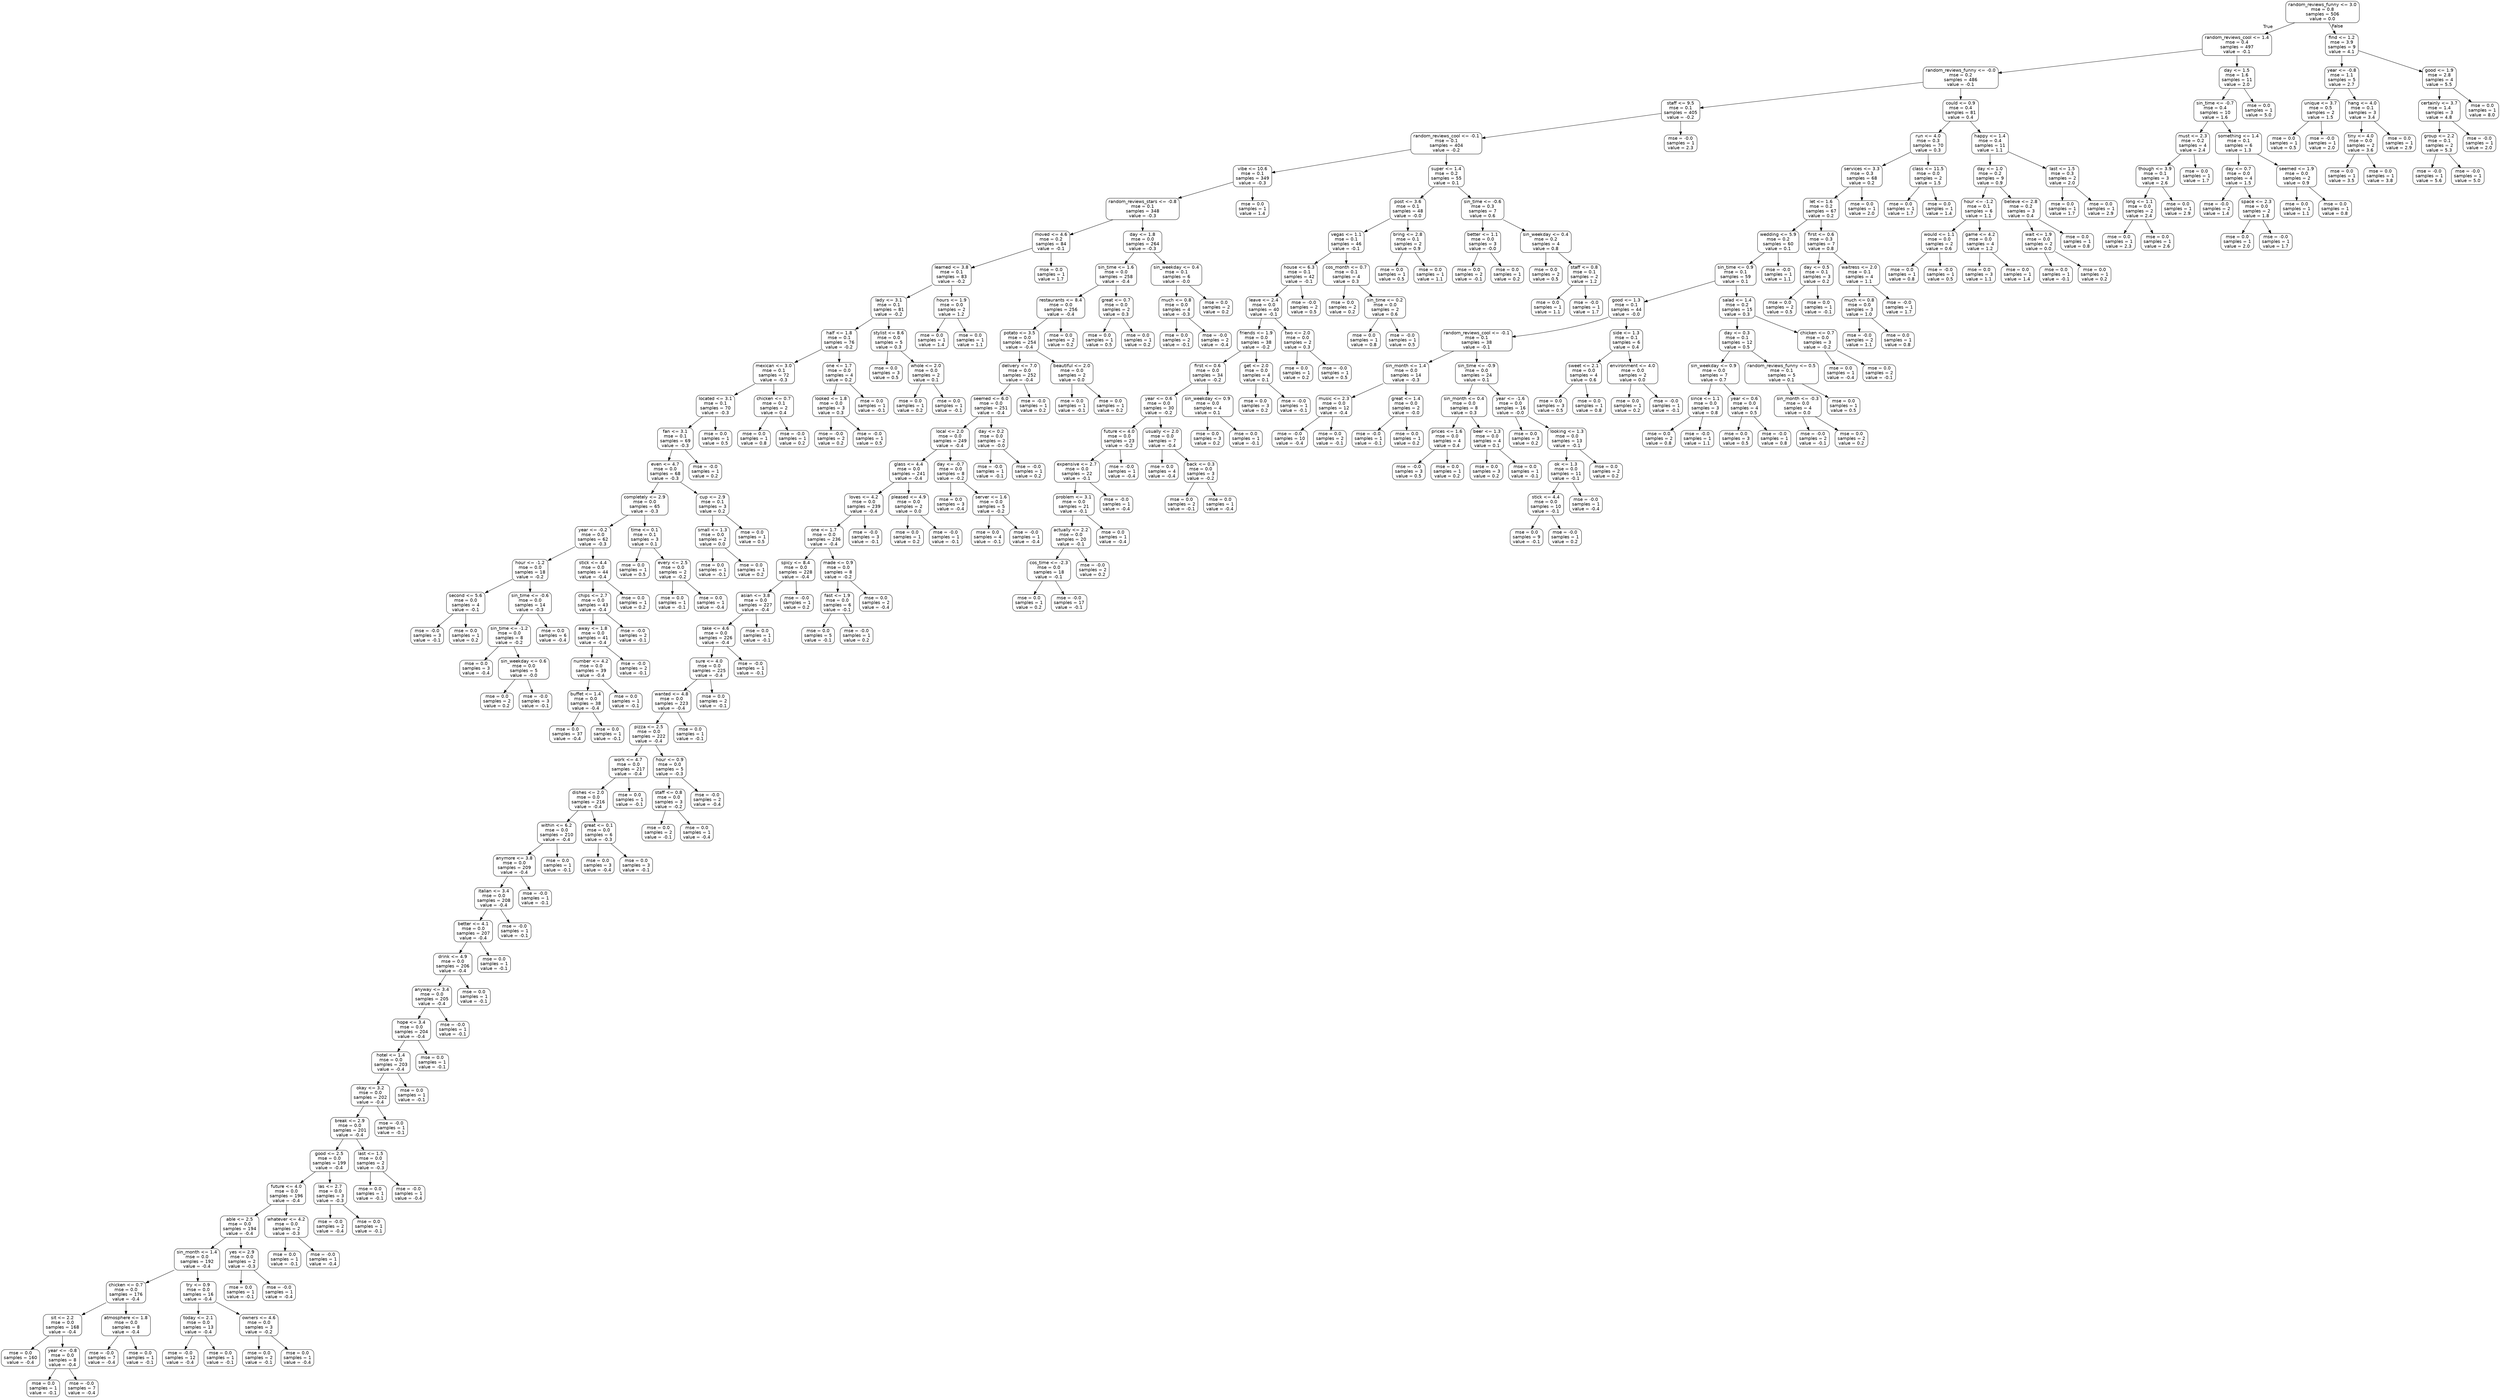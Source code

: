 digraph Tree {
node [shape=box, style="rounded", color="black", fontname=helvetica] ;
edge [fontname=helvetica] ;
0 [label="random_reviews_funny <= 3.0\nmse = 0.8\nsamples = 506\nvalue = 0.0"] ;
1 [label="random_reviews_cool <= 1.4\nmse = 0.4\nsamples = 497\nvalue = -0.1"] ;
0 -> 1 [labeldistance=2.5, labelangle=45, headlabel="True"] ;
2 [label="random_reviews_funny <= -0.0\nmse = 0.2\nsamples = 486\nvalue = -0.1"] ;
1 -> 2 ;
3 [label="staff <= 9.5\nmse = 0.1\nsamples = 405\nvalue = -0.2"] ;
2 -> 3 ;
4 [label="random_reviews_cool <= -0.1\nmse = 0.1\nsamples = 404\nvalue = -0.2"] ;
3 -> 4 ;
5 [label="vibe <= 10.6\nmse = 0.1\nsamples = 349\nvalue = -0.3"] ;
4 -> 5 ;
6 [label="random_reviews_stars <= -0.8\nmse = 0.1\nsamples = 348\nvalue = -0.3"] ;
5 -> 6 ;
7 [label="moved <= 4.6\nmse = 0.2\nsamples = 84\nvalue = -0.1"] ;
6 -> 7 ;
8 [label="learned <= 3.8\nmse = 0.1\nsamples = 83\nvalue = -0.2"] ;
7 -> 8 ;
9 [label="lady <= 3.1\nmse = 0.1\nsamples = 81\nvalue = -0.2"] ;
8 -> 9 ;
10 [label="half <= 1.8\nmse = 0.1\nsamples = 76\nvalue = -0.2"] ;
9 -> 10 ;
11 [label="mexican <= 3.0\nmse = 0.1\nsamples = 72\nvalue = -0.3"] ;
10 -> 11 ;
12 [label="located <= 3.1\nmse = 0.1\nsamples = 70\nvalue = -0.3"] ;
11 -> 12 ;
13 [label="fan <= 3.1\nmse = 0.1\nsamples = 69\nvalue = -0.3"] ;
12 -> 13 ;
14 [label="even <= 4.7\nmse = 0.0\nsamples = 68\nvalue = -0.3"] ;
13 -> 14 ;
15 [label="completely <= 2.9\nmse = 0.0\nsamples = 65\nvalue = -0.3"] ;
14 -> 15 ;
16 [label="year <= -0.2\nmse = 0.0\nsamples = 62\nvalue = -0.3"] ;
15 -> 16 ;
17 [label="hour <= -1.2\nmse = 0.0\nsamples = 18\nvalue = -0.2"] ;
16 -> 17 ;
18 [label="second <= 5.6\nmse = 0.0\nsamples = 4\nvalue = -0.1"] ;
17 -> 18 ;
19 [label="mse = -0.0\nsamples = 3\nvalue = -0.1"] ;
18 -> 19 ;
20 [label="mse = 0.0\nsamples = 1\nvalue = 0.2"] ;
18 -> 20 ;
21 [label="sin_time <= -0.6\nmse = 0.0\nsamples = 14\nvalue = -0.3"] ;
17 -> 21 ;
22 [label="sin_time <= -1.2\nmse = 0.0\nsamples = 8\nvalue = -0.2"] ;
21 -> 22 ;
23 [label="mse = 0.0\nsamples = 3\nvalue = -0.4"] ;
22 -> 23 ;
24 [label="sin_weekday <= 0.6\nmse = 0.0\nsamples = 5\nvalue = -0.0"] ;
22 -> 24 ;
25 [label="mse = 0.0\nsamples = 2\nvalue = 0.2"] ;
24 -> 25 ;
26 [label="mse = -0.0\nsamples = 3\nvalue = -0.1"] ;
24 -> 26 ;
27 [label="mse = 0.0\nsamples = 6\nvalue = -0.4"] ;
21 -> 27 ;
28 [label="stick <= 4.4\nmse = 0.0\nsamples = 44\nvalue = -0.4"] ;
16 -> 28 ;
29 [label="chips <= 2.7\nmse = 0.0\nsamples = 43\nvalue = -0.4"] ;
28 -> 29 ;
30 [label="away <= 1.8\nmse = 0.0\nsamples = 41\nvalue = -0.4"] ;
29 -> 30 ;
31 [label="number <= 4.2\nmse = 0.0\nsamples = 39\nvalue = -0.4"] ;
30 -> 31 ;
32 [label="buffet <= 1.4\nmse = 0.0\nsamples = 38\nvalue = -0.4"] ;
31 -> 32 ;
33 [label="mse = 0.0\nsamples = 37\nvalue = -0.4"] ;
32 -> 33 ;
34 [label="mse = 0.0\nsamples = 1\nvalue = -0.1"] ;
32 -> 34 ;
35 [label="mse = 0.0\nsamples = 1\nvalue = -0.1"] ;
31 -> 35 ;
36 [label="mse = -0.0\nsamples = 2\nvalue = -0.1"] ;
30 -> 36 ;
37 [label="mse = -0.0\nsamples = 2\nvalue = -0.1"] ;
29 -> 37 ;
38 [label="mse = 0.0\nsamples = 1\nvalue = 0.2"] ;
28 -> 38 ;
39 [label="time <= 0.1\nmse = 0.1\nsamples = 3\nvalue = 0.1"] ;
15 -> 39 ;
40 [label="mse = 0.0\nsamples = 1\nvalue = 0.5"] ;
39 -> 40 ;
41 [label="every <= 2.5\nmse = 0.0\nsamples = 2\nvalue = -0.2"] ;
39 -> 41 ;
42 [label="mse = 0.0\nsamples = 1\nvalue = -0.1"] ;
41 -> 42 ;
43 [label="mse = 0.0\nsamples = 1\nvalue = -0.4"] ;
41 -> 43 ;
44 [label="cup <= 2.9\nmse = 0.1\nsamples = 3\nvalue = 0.2"] ;
14 -> 44 ;
45 [label="small <= 1.3\nmse = 0.0\nsamples = 2\nvalue = 0.0"] ;
44 -> 45 ;
46 [label="mse = 0.0\nsamples = 1\nvalue = -0.1"] ;
45 -> 46 ;
47 [label="mse = 0.0\nsamples = 1\nvalue = 0.2"] ;
45 -> 47 ;
48 [label="mse = 0.0\nsamples = 1\nvalue = 0.5"] ;
44 -> 48 ;
49 [label="mse = -0.0\nsamples = 1\nvalue = 0.2"] ;
13 -> 49 ;
50 [label="mse = 0.0\nsamples = 1\nvalue = 0.5"] ;
12 -> 50 ;
51 [label="chicken <= 0.7\nmse = 0.1\nsamples = 2\nvalue = 0.4"] ;
11 -> 51 ;
52 [label="mse = 0.0\nsamples = 1\nvalue = 0.8"] ;
51 -> 52 ;
53 [label="mse = -0.0\nsamples = 1\nvalue = 0.2"] ;
51 -> 53 ;
54 [label="one <= 1.7\nmse = 0.0\nsamples = 4\nvalue = 0.2"] ;
10 -> 54 ;
55 [label="looked <= 1.8\nmse = 0.0\nsamples = 3\nvalue = 0.3"] ;
54 -> 55 ;
56 [label="mse = -0.0\nsamples = 2\nvalue = 0.2"] ;
55 -> 56 ;
57 [label="mse = -0.0\nsamples = 1\nvalue = 0.5"] ;
55 -> 57 ;
58 [label="mse = 0.0\nsamples = 1\nvalue = -0.1"] ;
54 -> 58 ;
59 [label="stylist <= 8.6\nmse = 0.0\nsamples = 5\nvalue = 0.3"] ;
9 -> 59 ;
60 [label="mse = 0.0\nsamples = 3\nvalue = 0.5"] ;
59 -> 60 ;
61 [label="whole <= 2.0\nmse = 0.0\nsamples = 2\nvalue = 0.1"] ;
59 -> 61 ;
62 [label="mse = 0.0\nsamples = 1\nvalue = 0.2"] ;
61 -> 62 ;
63 [label="mse = 0.0\nsamples = 1\nvalue = -0.1"] ;
61 -> 63 ;
64 [label="hours <= 1.9\nmse = 0.0\nsamples = 2\nvalue = 1.2"] ;
8 -> 64 ;
65 [label="mse = 0.0\nsamples = 1\nvalue = 1.4"] ;
64 -> 65 ;
66 [label="mse = 0.0\nsamples = 1\nvalue = 1.1"] ;
64 -> 66 ;
67 [label="mse = 0.0\nsamples = 1\nvalue = 1.7"] ;
7 -> 67 ;
68 [label="day <= 1.8\nmse = 0.0\nsamples = 264\nvalue = -0.3"] ;
6 -> 68 ;
69 [label="sin_time <= 1.6\nmse = 0.0\nsamples = 258\nvalue = -0.4"] ;
68 -> 69 ;
70 [label="restaurants <= 8.4\nmse = 0.0\nsamples = 256\nvalue = -0.4"] ;
69 -> 70 ;
71 [label="potato <= 3.5\nmse = 0.0\nsamples = 254\nvalue = -0.4"] ;
70 -> 71 ;
72 [label="delivery <= 7.0\nmse = 0.0\nsamples = 252\nvalue = -0.4"] ;
71 -> 72 ;
73 [label="seemed <= 6.0\nmse = 0.0\nsamples = 251\nvalue = -0.4"] ;
72 -> 73 ;
74 [label="local <= 2.0\nmse = 0.0\nsamples = 249\nvalue = -0.4"] ;
73 -> 74 ;
75 [label="glass <= 4.4\nmse = 0.0\nsamples = 241\nvalue = -0.4"] ;
74 -> 75 ;
76 [label="loves <= 4.2\nmse = 0.0\nsamples = 239\nvalue = -0.4"] ;
75 -> 76 ;
77 [label="one <= 1.7\nmse = 0.0\nsamples = 236\nvalue = -0.4"] ;
76 -> 77 ;
78 [label="spicy <= 8.4\nmse = 0.0\nsamples = 228\nvalue = -0.4"] ;
77 -> 78 ;
79 [label="asian <= 3.8\nmse = 0.0\nsamples = 227\nvalue = -0.4"] ;
78 -> 79 ;
80 [label="take <= 4.6\nmse = 0.0\nsamples = 226\nvalue = -0.4"] ;
79 -> 80 ;
81 [label="sure <= 4.0\nmse = 0.0\nsamples = 225\nvalue = -0.4"] ;
80 -> 81 ;
82 [label="wanted <= 4.8\nmse = 0.0\nsamples = 223\nvalue = -0.4"] ;
81 -> 82 ;
83 [label="pizza <= 2.5\nmse = 0.0\nsamples = 222\nvalue = -0.4"] ;
82 -> 83 ;
84 [label="work <= 4.7\nmse = 0.0\nsamples = 217\nvalue = -0.4"] ;
83 -> 84 ;
85 [label="dishes <= 2.0\nmse = 0.0\nsamples = 216\nvalue = -0.4"] ;
84 -> 85 ;
86 [label="within <= 6.2\nmse = 0.0\nsamples = 210\nvalue = -0.4"] ;
85 -> 86 ;
87 [label="anymore <= 3.8\nmse = 0.0\nsamples = 209\nvalue = -0.4"] ;
86 -> 87 ;
88 [label="italian <= 3.4\nmse = 0.0\nsamples = 208\nvalue = -0.4"] ;
87 -> 88 ;
89 [label="better <= 4.1\nmse = 0.0\nsamples = 207\nvalue = -0.4"] ;
88 -> 89 ;
90 [label="drink <= 4.9\nmse = 0.0\nsamples = 206\nvalue = -0.4"] ;
89 -> 90 ;
91 [label="anyway <= 3.4\nmse = 0.0\nsamples = 205\nvalue = -0.4"] ;
90 -> 91 ;
92 [label="hope <= 3.4\nmse = 0.0\nsamples = 204\nvalue = -0.4"] ;
91 -> 92 ;
93 [label="hotel <= 1.4\nmse = 0.0\nsamples = 203\nvalue = -0.4"] ;
92 -> 93 ;
94 [label="okay <= 3.2\nmse = 0.0\nsamples = 202\nvalue = -0.4"] ;
93 -> 94 ;
95 [label="break <= 2.9\nmse = 0.0\nsamples = 201\nvalue = -0.4"] ;
94 -> 95 ;
96 [label="good <= 2.5\nmse = 0.0\nsamples = 199\nvalue = -0.4"] ;
95 -> 96 ;
97 [label="future <= 4.0\nmse = 0.0\nsamples = 196\nvalue = -0.4"] ;
96 -> 97 ;
98 [label="able <= 2.5\nmse = 0.0\nsamples = 194\nvalue = -0.4"] ;
97 -> 98 ;
99 [label="sin_month <= 1.4\nmse = 0.0\nsamples = 192\nvalue = -0.4"] ;
98 -> 99 ;
100 [label="chicken <= 0.7\nmse = 0.0\nsamples = 176\nvalue = -0.4"] ;
99 -> 100 ;
101 [label="sit <= 2.2\nmse = 0.0\nsamples = 168\nvalue = -0.4"] ;
100 -> 101 ;
102 [label="mse = 0.0\nsamples = 160\nvalue = -0.4"] ;
101 -> 102 ;
103 [label="year <= -0.8\nmse = 0.0\nsamples = 8\nvalue = -0.4"] ;
101 -> 103 ;
104 [label="mse = 0.0\nsamples = 1\nvalue = -0.1"] ;
103 -> 104 ;
105 [label="mse = -0.0\nsamples = 7\nvalue = -0.4"] ;
103 -> 105 ;
106 [label="atmosphere <= 1.8\nmse = 0.0\nsamples = 8\nvalue = -0.4"] ;
100 -> 106 ;
107 [label="mse = -0.0\nsamples = 7\nvalue = -0.4"] ;
106 -> 107 ;
108 [label="mse = 0.0\nsamples = 1\nvalue = -0.1"] ;
106 -> 108 ;
109 [label="try <= 0.9\nmse = 0.0\nsamples = 16\nvalue = -0.4"] ;
99 -> 109 ;
110 [label="today <= 2.1\nmse = 0.0\nsamples = 13\nvalue = -0.4"] ;
109 -> 110 ;
111 [label="mse = -0.0\nsamples = 12\nvalue = -0.4"] ;
110 -> 111 ;
112 [label="mse = 0.0\nsamples = 1\nvalue = -0.1"] ;
110 -> 112 ;
113 [label="owners <= 4.6\nmse = 0.0\nsamples = 3\nvalue = -0.2"] ;
109 -> 113 ;
114 [label="mse = 0.0\nsamples = 2\nvalue = -0.1"] ;
113 -> 114 ;
115 [label="mse = 0.0\nsamples = 1\nvalue = -0.4"] ;
113 -> 115 ;
116 [label="yes <= 2.9\nmse = 0.0\nsamples = 2\nvalue = -0.3"] ;
98 -> 116 ;
117 [label="mse = 0.0\nsamples = 1\nvalue = -0.1"] ;
116 -> 117 ;
118 [label="mse = -0.0\nsamples = 1\nvalue = -0.4"] ;
116 -> 118 ;
119 [label="whatever <= 4.2\nmse = 0.0\nsamples = 2\nvalue = -0.3"] ;
97 -> 119 ;
120 [label="mse = 0.0\nsamples = 1\nvalue = -0.1"] ;
119 -> 120 ;
121 [label="mse = -0.0\nsamples = 1\nvalue = -0.4"] ;
119 -> 121 ;
122 [label="las <= 2.7\nmse = 0.0\nsamples = 3\nvalue = -0.3"] ;
96 -> 122 ;
123 [label="mse = -0.0\nsamples = 2\nvalue = -0.4"] ;
122 -> 123 ;
124 [label="mse = 0.0\nsamples = 1\nvalue = -0.1"] ;
122 -> 124 ;
125 [label="last <= 1.5\nmse = 0.0\nsamples = 2\nvalue = -0.3"] ;
95 -> 125 ;
126 [label="mse = 0.0\nsamples = 1\nvalue = -0.1"] ;
125 -> 126 ;
127 [label="mse = -0.0\nsamples = 1\nvalue = -0.4"] ;
125 -> 127 ;
128 [label="mse = -0.0\nsamples = 1\nvalue = -0.1"] ;
94 -> 128 ;
129 [label="mse = 0.0\nsamples = 1\nvalue = -0.1"] ;
93 -> 129 ;
130 [label="mse = 0.0\nsamples = 1\nvalue = -0.1"] ;
92 -> 130 ;
131 [label="mse = -0.0\nsamples = 1\nvalue = -0.1"] ;
91 -> 131 ;
132 [label="mse = 0.0\nsamples = 1\nvalue = -0.1"] ;
90 -> 132 ;
133 [label="mse = 0.0\nsamples = 1\nvalue = -0.1"] ;
89 -> 133 ;
134 [label="mse = -0.0\nsamples = 1\nvalue = -0.1"] ;
88 -> 134 ;
135 [label="mse = -0.0\nsamples = 1\nvalue = -0.1"] ;
87 -> 135 ;
136 [label="mse = 0.0\nsamples = 1\nvalue = -0.1"] ;
86 -> 136 ;
137 [label="great <= 0.1\nmse = 0.0\nsamples = 6\nvalue = -0.3"] ;
85 -> 137 ;
138 [label="mse = 0.0\nsamples = 3\nvalue = -0.4"] ;
137 -> 138 ;
139 [label="mse = 0.0\nsamples = 3\nvalue = -0.1"] ;
137 -> 139 ;
140 [label="mse = 0.0\nsamples = 1\nvalue = -0.1"] ;
84 -> 140 ;
141 [label="hour <= 0.9\nmse = 0.0\nsamples = 5\nvalue = -0.3"] ;
83 -> 141 ;
142 [label="staff <= 0.8\nmse = 0.0\nsamples = 3\nvalue = -0.2"] ;
141 -> 142 ;
143 [label="mse = 0.0\nsamples = 2\nvalue = -0.1"] ;
142 -> 143 ;
144 [label="mse = 0.0\nsamples = 1\nvalue = -0.4"] ;
142 -> 144 ;
145 [label="mse = -0.0\nsamples = 2\nvalue = -0.4"] ;
141 -> 145 ;
146 [label="mse = 0.0\nsamples = 1\nvalue = -0.1"] ;
82 -> 146 ;
147 [label="mse = 0.0\nsamples = 2\nvalue = -0.1"] ;
81 -> 147 ;
148 [label="mse = -0.0\nsamples = 1\nvalue = -0.1"] ;
80 -> 148 ;
149 [label="mse = 0.0\nsamples = 1\nvalue = -0.1"] ;
79 -> 149 ;
150 [label="mse = -0.0\nsamples = 1\nvalue = 0.2"] ;
78 -> 150 ;
151 [label="made <= 0.9\nmse = 0.0\nsamples = 8\nvalue = -0.2"] ;
77 -> 151 ;
152 [label="fast <= 1.9\nmse = 0.0\nsamples = 6\nvalue = -0.1"] ;
151 -> 152 ;
153 [label="mse = 0.0\nsamples = 5\nvalue = -0.1"] ;
152 -> 153 ;
154 [label="mse = -0.0\nsamples = 1\nvalue = 0.2"] ;
152 -> 154 ;
155 [label="mse = 0.0\nsamples = 2\nvalue = -0.4"] ;
151 -> 155 ;
156 [label="mse = -0.0\nsamples = 3\nvalue = -0.1"] ;
76 -> 156 ;
157 [label="pleased <= 4.9\nmse = 0.0\nsamples = 2\nvalue = 0.0"] ;
75 -> 157 ;
158 [label="mse = 0.0\nsamples = 1\nvalue = 0.2"] ;
157 -> 158 ;
159 [label="mse = -0.0\nsamples = 1\nvalue = -0.1"] ;
157 -> 159 ;
160 [label="day <= -0.7\nmse = 0.0\nsamples = 8\nvalue = -0.2"] ;
74 -> 160 ;
161 [label="mse = 0.0\nsamples = 3\nvalue = -0.4"] ;
160 -> 161 ;
162 [label="server <= 1.6\nmse = 0.0\nsamples = 5\nvalue = -0.2"] ;
160 -> 162 ;
163 [label="mse = 0.0\nsamples = 4\nvalue = -0.1"] ;
162 -> 163 ;
164 [label="mse = -0.0\nsamples = 1\nvalue = -0.4"] ;
162 -> 164 ;
165 [label="day <= 0.2\nmse = 0.0\nsamples = 2\nvalue = -0.0"] ;
73 -> 165 ;
166 [label="mse = -0.0\nsamples = 1\nvalue = -0.1"] ;
165 -> 166 ;
167 [label="mse = -0.0\nsamples = 1\nvalue = 0.2"] ;
165 -> 167 ;
168 [label="mse = -0.0\nsamples = 1\nvalue = 0.2"] ;
72 -> 168 ;
169 [label="beautiful <= 2.0\nmse = 0.0\nsamples = 2\nvalue = 0.0"] ;
71 -> 169 ;
170 [label="mse = 0.0\nsamples = 1\nvalue = -0.1"] ;
169 -> 170 ;
171 [label="mse = 0.0\nsamples = 1\nvalue = 0.2"] ;
169 -> 171 ;
172 [label="mse = 0.0\nsamples = 2\nvalue = 0.2"] ;
70 -> 172 ;
173 [label="great <= 0.7\nmse = 0.0\nsamples = 2\nvalue = 0.3"] ;
69 -> 173 ;
174 [label="mse = 0.0\nsamples = 1\nvalue = 0.5"] ;
173 -> 174 ;
175 [label="mse = 0.0\nsamples = 1\nvalue = 0.2"] ;
173 -> 175 ;
176 [label="sin_weekday <= 0.4\nmse = 0.1\nsamples = 6\nvalue = -0.0"] ;
68 -> 176 ;
177 [label="much <= 0.8\nmse = 0.0\nsamples = 4\nvalue = -0.3"] ;
176 -> 177 ;
178 [label="mse = 0.0\nsamples = 2\nvalue = -0.1"] ;
177 -> 178 ;
179 [label="mse = -0.0\nsamples = 2\nvalue = -0.4"] ;
177 -> 179 ;
180 [label="mse = 0.0\nsamples = 2\nvalue = 0.2"] ;
176 -> 180 ;
181 [label="mse = 0.0\nsamples = 1\nvalue = 1.4"] ;
5 -> 181 ;
182 [label="super <= 1.4\nmse = 0.2\nsamples = 55\nvalue = 0.1"] ;
4 -> 182 ;
183 [label="post <= 3.6\nmse = 0.1\nsamples = 48\nvalue = -0.0"] ;
182 -> 183 ;
184 [label="vegas <= 1.1\nmse = 0.1\nsamples = 46\nvalue = -0.1"] ;
183 -> 184 ;
185 [label="house <= 6.3\nmse = 0.1\nsamples = 42\nvalue = -0.1"] ;
184 -> 185 ;
186 [label="leave <= 2.4\nmse = 0.0\nsamples = 40\nvalue = -0.1"] ;
185 -> 186 ;
187 [label="friends <= 1.9\nmse = 0.0\nsamples = 38\nvalue = -0.2"] ;
186 -> 187 ;
188 [label="first <= 0.6\nmse = 0.0\nsamples = 34\nvalue = -0.2"] ;
187 -> 188 ;
189 [label="year <= 0.6\nmse = 0.0\nsamples = 30\nvalue = -0.2"] ;
188 -> 189 ;
190 [label="future <= 4.0\nmse = 0.0\nsamples = 23\nvalue = -0.2"] ;
189 -> 190 ;
191 [label="expensive <= 2.7\nmse = 0.0\nsamples = 22\nvalue = -0.1"] ;
190 -> 191 ;
192 [label="problem <= 3.1\nmse = 0.0\nsamples = 21\nvalue = -0.1"] ;
191 -> 192 ;
193 [label="actually <= 2.2\nmse = 0.0\nsamples = 20\nvalue = -0.1"] ;
192 -> 193 ;
194 [label="cos_time <= -2.3\nmse = 0.0\nsamples = 18\nvalue = -0.1"] ;
193 -> 194 ;
195 [label="mse = 0.0\nsamples = 1\nvalue = 0.2"] ;
194 -> 195 ;
196 [label="mse = -0.0\nsamples = 17\nvalue = -0.1"] ;
194 -> 196 ;
197 [label="mse = -0.0\nsamples = 2\nvalue = 0.2"] ;
193 -> 197 ;
198 [label="mse = 0.0\nsamples = 1\nvalue = -0.4"] ;
192 -> 198 ;
199 [label="mse = -0.0\nsamples = 1\nvalue = -0.4"] ;
191 -> 199 ;
200 [label="mse = -0.0\nsamples = 1\nvalue = -0.4"] ;
190 -> 200 ;
201 [label="usually <= 2.0\nmse = 0.0\nsamples = 7\nvalue = -0.4"] ;
189 -> 201 ;
202 [label="mse = 0.0\nsamples = 4\nvalue = -0.4"] ;
201 -> 202 ;
203 [label="back <= 0.3\nmse = 0.0\nsamples = 3\nvalue = -0.2"] ;
201 -> 203 ;
204 [label="mse = 0.0\nsamples = 2\nvalue = -0.1"] ;
203 -> 204 ;
205 [label="mse = 0.0\nsamples = 1\nvalue = -0.4"] ;
203 -> 205 ;
206 [label="sin_weekday <= 0.9\nmse = 0.0\nsamples = 4\nvalue = 0.1"] ;
188 -> 206 ;
207 [label="mse = 0.0\nsamples = 3\nvalue = 0.2"] ;
206 -> 207 ;
208 [label="mse = 0.0\nsamples = 1\nvalue = -0.1"] ;
206 -> 208 ;
209 [label="get <= 2.0\nmse = 0.0\nsamples = 4\nvalue = 0.1"] ;
187 -> 209 ;
210 [label="mse = 0.0\nsamples = 3\nvalue = 0.2"] ;
209 -> 210 ;
211 [label="mse = -0.0\nsamples = 1\nvalue = -0.1"] ;
209 -> 211 ;
212 [label="two <= 2.0\nmse = 0.0\nsamples = 2\nvalue = 0.3"] ;
186 -> 212 ;
213 [label="mse = 0.0\nsamples = 1\nvalue = 0.2"] ;
212 -> 213 ;
214 [label="mse = -0.0\nsamples = 1\nvalue = 0.5"] ;
212 -> 214 ;
215 [label="mse = -0.0\nsamples = 2\nvalue = 0.5"] ;
185 -> 215 ;
216 [label="cos_month <= 0.7\nmse = 0.1\nsamples = 4\nvalue = 0.3"] ;
184 -> 216 ;
217 [label="mse = 0.0\nsamples = 2\nvalue = 0.2"] ;
216 -> 217 ;
218 [label="sin_time <= 0.2\nmse = 0.0\nsamples = 2\nvalue = 0.6"] ;
216 -> 218 ;
219 [label="mse = 0.0\nsamples = 1\nvalue = 0.8"] ;
218 -> 219 ;
220 [label="mse = -0.0\nsamples = 1\nvalue = 0.5"] ;
218 -> 220 ;
221 [label="bring <= 2.8\nmse = 0.1\nsamples = 2\nvalue = 0.9"] ;
183 -> 221 ;
222 [label="mse = 0.0\nsamples = 1\nvalue = 0.5"] ;
221 -> 222 ;
223 [label="mse = 0.0\nsamples = 1\nvalue = 1.1"] ;
221 -> 223 ;
224 [label="sin_time <= -0.6\nmse = 0.3\nsamples = 7\nvalue = 0.6"] ;
182 -> 224 ;
225 [label="better <= 1.1\nmse = 0.0\nsamples = 3\nvalue = -0.0"] ;
224 -> 225 ;
226 [label="mse = 0.0\nsamples = 2\nvalue = -0.1"] ;
225 -> 226 ;
227 [label="mse = 0.0\nsamples = 1\nvalue = 0.2"] ;
225 -> 227 ;
228 [label="sin_weekday <= 0.4\nmse = 0.2\nsamples = 4\nvalue = 0.8"] ;
224 -> 228 ;
229 [label="mse = 0.0\nsamples = 2\nvalue = 0.5"] ;
228 -> 229 ;
230 [label="staff <= 0.8\nmse = 0.1\nsamples = 2\nvalue = 1.2"] ;
228 -> 230 ;
231 [label="mse = 0.0\nsamples = 1\nvalue = 1.1"] ;
230 -> 231 ;
232 [label="mse = -0.0\nsamples = 1\nvalue = 1.7"] ;
230 -> 232 ;
233 [label="mse = -0.0\nsamples = 1\nvalue = 2.3"] ;
3 -> 233 ;
234 [label="could <= 0.9\nmse = 0.4\nsamples = 81\nvalue = 0.4"] ;
2 -> 234 ;
235 [label="run <= 4.0\nmse = 0.3\nsamples = 70\nvalue = 0.3"] ;
234 -> 235 ;
236 [label="services <= 3.3\nmse = 0.3\nsamples = 68\nvalue = 0.2"] ;
235 -> 236 ;
237 [label="let <= 1.6\nmse = 0.2\nsamples = 67\nvalue = 0.2"] ;
236 -> 237 ;
238 [label="wedding <= 5.9\nmse = 0.2\nsamples = 60\nvalue = 0.1"] ;
237 -> 238 ;
239 [label="sin_time <= 0.9\nmse = 0.1\nsamples = 59\nvalue = 0.1"] ;
238 -> 239 ;
240 [label="good <= 1.3\nmse = 0.1\nsamples = 44\nvalue = -0.0"] ;
239 -> 240 ;
241 [label="random_reviews_cool <= -0.1\nmse = 0.1\nsamples = 38\nvalue = -0.1"] ;
240 -> 241 ;
242 [label="sin_month <= 1.4\nmse = 0.0\nsamples = 14\nvalue = -0.3"] ;
241 -> 242 ;
243 [label="music <= 2.3\nmse = 0.0\nsamples = 12\nvalue = -0.4"] ;
242 -> 243 ;
244 [label="mse = -0.0\nsamples = 10\nvalue = -0.4"] ;
243 -> 244 ;
245 [label="mse = 0.0\nsamples = 2\nvalue = -0.1"] ;
243 -> 245 ;
246 [label="great <= 1.4\nmse = 0.0\nsamples = 2\nvalue = -0.0"] ;
242 -> 246 ;
247 [label="mse = -0.0\nsamples = 1\nvalue = -0.1"] ;
246 -> 247 ;
248 [label="mse = 0.0\nsamples = 1\nvalue = 0.2"] ;
246 -> 248 ;
249 [label="sin_time <= -0.9\nmse = 0.0\nsamples = 24\nvalue = 0.1"] ;
241 -> 249 ;
250 [label="sin_month <= 0.4\nmse = 0.0\nsamples = 8\nvalue = 0.3"] ;
249 -> 250 ;
251 [label="prices <= 1.6\nmse = 0.0\nsamples = 4\nvalue = 0.4"] ;
250 -> 251 ;
252 [label="mse = -0.0\nsamples = 3\nvalue = 0.5"] ;
251 -> 252 ;
253 [label="mse = 0.0\nsamples = 1\nvalue = 0.2"] ;
251 -> 253 ;
254 [label="beer <= 1.3\nmse = 0.0\nsamples = 4\nvalue = 0.1"] ;
250 -> 254 ;
255 [label="mse = 0.0\nsamples = 3\nvalue = 0.2"] ;
254 -> 255 ;
256 [label="mse = 0.0\nsamples = 1\nvalue = -0.1"] ;
254 -> 256 ;
257 [label="year <= -1.6\nmse = 0.0\nsamples = 16\nvalue = -0.0"] ;
249 -> 257 ;
258 [label="mse = 0.0\nsamples = 3\nvalue = 0.2"] ;
257 -> 258 ;
259 [label="looking <= 1.3\nmse = 0.0\nsamples = 13\nvalue = -0.1"] ;
257 -> 259 ;
260 [label="ok <= 1.3\nmse = 0.0\nsamples = 11\nvalue = -0.1"] ;
259 -> 260 ;
261 [label="stick <= 4.4\nmse = 0.0\nsamples = 10\nvalue = -0.1"] ;
260 -> 261 ;
262 [label="mse = 0.0\nsamples = 9\nvalue = -0.1"] ;
261 -> 262 ;
263 [label="mse = -0.0\nsamples = 1\nvalue = 0.2"] ;
261 -> 263 ;
264 [label="mse = -0.0\nsamples = 1\nvalue = -0.4"] ;
260 -> 264 ;
265 [label="mse = 0.0\nsamples = 2\nvalue = 0.2"] ;
259 -> 265 ;
266 [label="side <= 1.3\nmse = 0.1\nsamples = 6\nvalue = 0.4"] ;
240 -> 266 ;
267 [label="sweet <= 2.1\nmse = 0.0\nsamples = 4\nvalue = 0.6"] ;
266 -> 267 ;
268 [label="mse = 0.0\nsamples = 3\nvalue = 0.5"] ;
267 -> 268 ;
269 [label="mse = 0.0\nsamples = 1\nvalue = 0.8"] ;
267 -> 269 ;
270 [label="environment <= 4.0\nmse = 0.0\nsamples = 2\nvalue = 0.0"] ;
266 -> 270 ;
271 [label="mse = 0.0\nsamples = 1\nvalue = 0.2"] ;
270 -> 271 ;
272 [label="mse = -0.0\nsamples = 1\nvalue = -0.1"] ;
270 -> 272 ;
273 [label="salad <= 1.4\nmse = 0.2\nsamples = 15\nvalue = 0.3"] ;
239 -> 273 ;
274 [label="day <= 0.3\nmse = 0.1\nsamples = 12\nvalue = 0.5"] ;
273 -> 274 ;
275 [label="sin_weekday <= 0.9\nmse = 0.0\nsamples = 7\nvalue = 0.7"] ;
274 -> 275 ;
276 [label="since <= 1.1\nmse = 0.0\nsamples = 3\nvalue = 0.8"] ;
275 -> 276 ;
277 [label="mse = 0.0\nsamples = 2\nvalue = 0.8"] ;
276 -> 277 ;
278 [label="mse = -0.0\nsamples = 1\nvalue = 1.1"] ;
276 -> 278 ;
279 [label="year <= 0.6\nmse = 0.0\nsamples = 4\nvalue = 0.5"] ;
275 -> 279 ;
280 [label="mse = 0.0\nsamples = 3\nvalue = 0.5"] ;
279 -> 280 ;
281 [label="mse = -0.0\nsamples = 1\nvalue = 0.8"] ;
279 -> 281 ;
282 [label="random_reviews_funny <= 0.5\nmse = 0.1\nsamples = 5\nvalue = 0.1"] ;
274 -> 282 ;
283 [label="sin_month <= -0.3\nmse = 0.0\nsamples = 4\nvalue = 0.0"] ;
282 -> 283 ;
284 [label="mse = -0.0\nsamples = 2\nvalue = -0.1"] ;
283 -> 284 ;
285 [label="mse = 0.0\nsamples = 2\nvalue = 0.2"] ;
283 -> 285 ;
286 [label="mse = 0.0\nsamples = 1\nvalue = 0.5"] ;
282 -> 286 ;
287 [label="chicken <= 0.7\nmse = 0.0\nsamples = 3\nvalue = -0.2"] ;
273 -> 287 ;
288 [label="mse = 0.0\nsamples = 1\nvalue = -0.4"] ;
287 -> 288 ;
289 [label="mse = 0.0\nsamples = 2\nvalue = -0.1"] ;
287 -> 289 ;
290 [label="mse = -0.0\nsamples = 1\nvalue = 1.1"] ;
238 -> 290 ;
291 [label="first <= 0.6\nmse = 0.3\nsamples = 7\nvalue = 0.8"] ;
237 -> 291 ;
292 [label="day <= 0.5\nmse = 0.1\nsamples = 3\nvalue = 0.2"] ;
291 -> 292 ;
293 [label="mse = 0.0\nsamples = 2\nvalue = 0.5"] ;
292 -> 293 ;
294 [label="mse = 0.0\nsamples = 1\nvalue = -0.1"] ;
292 -> 294 ;
295 [label="waitress <= 2.0\nmse = 0.1\nsamples = 4\nvalue = 1.1"] ;
291 -> 295 ;
296 [label="much <= 0.8\nmse = 0.0\nsamples = 3\nvalue = 1.0"] ;
295 -> 296 ;
297 [label="mse = -0.0\nsamples = 2\nvalue = 1.1"] ;
296 -> 297 ;
298 [label="mse = 0.0\nsamples = 1\nvalue = 0.8"] ;
296 -> 298 ;
299 [label="mse = -0.0\nsamples = 1\nvalue = 1.7"] ;
295 -> 299 ;
300 [label="mse = 0.0\nsamples = 1\nvalue = 2.0"] ;
236 -> 300 ;
301 [label="class <= 11.5\nmse = 0.0\nsamples = 2\nvalue = 1.5"] ;
235 -> 301 ;
302 [label="mse = 0.0\nsamples = 1\nvalue = 1.7"] ;
301 -> 302 ;
303 [label="mse = 0.0\nsamples = 1\nvalue = 1.4"] ;
301 -> 303 ;
304 [label="happy <= 1.4\nmse = 0.4\nsamples = 11\nvalue = 1.1"] ;
234 -> 304 ;
305 [label="day <= 1.0\nmse = 0.2\nsamples = 9\nvalue = 0.9"] ;
304 -> 305 ;
306 [label="hour <= -1.2\nmse = 0.1\nsamples = 6\nvalue = 1.1"] ;
305 -> 306 ;
307 [label="would <= 1.1\nmse = 0.0\nsamples = 2\nvalue = 0.6"] ;
306 -> 307 ;
308 [label="mse = 0.0\nsamples = 1\nvalue = 0.8"] ;
307 -> 308 ;
309 [label="mse = -0.0\nsamples = 1\nvalue = 0.5"] ;
307 -> 309 ;
310 [label="game <= 4.2\nmse = 0.0\nsamples = 4\nvalue = 1.2"] ;
306 -> 310 ;
311 [label="mse = 0.0\nsamples = 3\nvalue = 1.1"] ;
310 -> 311 ;
312 [label="mse = 0.0\nsamples = 1\nvalue = 1.4"] ;
310 -> 312 ;
313 [label="believe <= 2.8\nmse = 0.2\nsamples = 3\nvalue = 0.4"] ;
305 -> 313 ;
314 [label="wait <= 1.9\nmse = 0.0\nsamples = 2\nvalue = 0.0"] ;
313 -> 314 ;
315 [label="mse = 0.0\nsamples = 1\nvalue = -0.1"] ;
314 -> 315 ;
316 [label="mse = 0.0\nsamples = 1\nvalue = 0.2"] ;
314 -> 316 ;
317 [label="mse = 0.0\nsamples = 1\nvalue = 0.8"] ;
313 -> 317 ;
318 [label="last <= 1.5\nmse = 0.3\nsamples = 2\nvalue = 2.0"] ;
304 -> 318 ;
319 [label="mse = 0.0\nsamples = 1\nvalue = 1.7"] ;
318 -> 319 ;
320 [label="mse = 0.0\nsamples = 1\nvalue = 2.9"] ;
318 -> 320 ;
321 [label="day <= 1.5\nmse = 1.6\nsamples = 11\nvalue = 2.0"] ;
1 -> 321 ;
322 [label="sin_time <= -0.7\nmse = 0.4\nsamples = 10\nvalue = 1.6"] ;
321 -> 322 ;
323 [label="must <= 2.3\nmse = 0.2\nsamples = 4\nvalue = 2.4"] ;
322 -> 323 ;
324 [label="though <= 3.9\nmse = 0.1\nsamples = 3\nvalue = 2.6"] ;
323 -> 324 ;
325 [label="long <= 1.1\nmse = 0.0\nsamples = 2\nvalue = 2.4"] ;
324 -> 325 ;
326 [label="mse = 0.0\nsamples = 1\nvalue = 2.3"] ;
325 -> 326 ;
327 [label="mse = 0.0\nsamples = 1\nvalue = 2.6"] ;
325 -> 327 ;
328 [label="mse = 0.0\nsamples = 1\nvalue = 2.9"] ;
324 -> 328 ;
329 [label="mse = 0.0\nsamples = 1\nvalue = 1.7"] ;
323 -> 329 ;
330 [label="something <= 1.4\nmse = 0.1\nsamples = 6\nvalue = 1.3"] ;
322 -> 330 ;
331 [label="day <= 0.7\nmse = 0.0\nsamples = 4\nvalue = 1.5"] ;
330 -> 331 ;
332 [label="mse = -0.0\nsamples = 2\nvalue = 1.4"] ;
331 -> 332 ;
333 [label="space <= 2.3\nmse = 0.0\nsamples = 2\nvalue = 1.8"] ;
331 -> 333 ;
334 [label="mse = 0.0\nsamples = 1\nvalue = 2.0"] ;
333 -> 334 ;
335 [label="mse = -0.0\nsamples = 1\nvalue = 1.7"] ;
333 -> 335 ;
336 [label="seemed <= 1.9\nmse = 0.0\nsamples = 2\nvalue = 0.9"] ;
330 -> 336 ;
337 [label="mse = 0.0\nsamples = 1\nvalue = 1.1"] ;
336 -> 337 ;
338 [label="mse = 0.0\nsamples = 1\nvalue = 0.8"] ;
336 -> 338 ;
339 [label="mse = 0.0\nsamples = 1\nvalue = 5.0"] ;
321 -> 339 ;
340 [label="find <= 1.2\nmse = 3.9\nsamples = 9\nvalue = 4.1"] ;
0 -> 340 [labeldistance=2.5, labelangle=-45, headlabel="False"] ;
341 [label="year <= -0.8\nmse = 1.1\nsamples = 5\nvalue = 2.7"] ;
340 -> 341 ;
342 [label="unique <= 3.7\nmse = 0.5\nsamples = 2\nvalue = 1.5"] ;
341 -> 342 ;
343 [label="mse = 0.0\nsamples = 1\nvalue = 0.5"] ;
342 -> 343 ;
344 [label="mse = -0.0\nsamples = 1\nvalue = 2.0"] ;
342 -> 344 ;
345 [label="hang <= 4.0\nmse = 0.1\nsamples = 3\nvalue = 3.4"] ;
341 -> 345 ;
346 [label="tiny <= 4.0\nmse = 0.0\nsamples = 2\nvalue = 3.6"] ;
345 -> 346 ;
347 [label="mse = 0.0\nsamples = 1\nvalue = 3.5"] ;
346 -> 347 ;
348 [label="mse = 0.0\nsamples = 1\nvalue = 3.8"] ;
346 -> 348 ;
349 [label="mse = 0.0\nsamples = 1\nvalue = 2.9"] ;
345 -> 349 ;
350 [label="good <= 1.9\nmse = 2.8\nsamples = 4\nvalue = 5.5"] ;
340 -> 350 ;
351 [label="certainly <= 3.7\nmse = 1.4\nsamples = 3\nvalue = 4.8"] ;
350 -> 351 ;
352 [label="group <= 2.2\nmse = 0.1\nsamples = 2\nvalue = 5.3"] ;
351 -> 352 ;
353 [label="mse = -0.0\nsamples = 1\nvalue = 5.6"] ;
352 -> 353 ;
354 [label="mse = -0.0\nsamples = 1\nvalue = 5.0"] ;
352 -> 354 ;
355 [label="mse = -0.0\nsamples = 1\nvalue = 2.0"] ;
351 -> 355 ;
356 [label="mse = 0.0\nsamples = 1\nvalue = 8.0"] ;
350 -> 356 ;
}